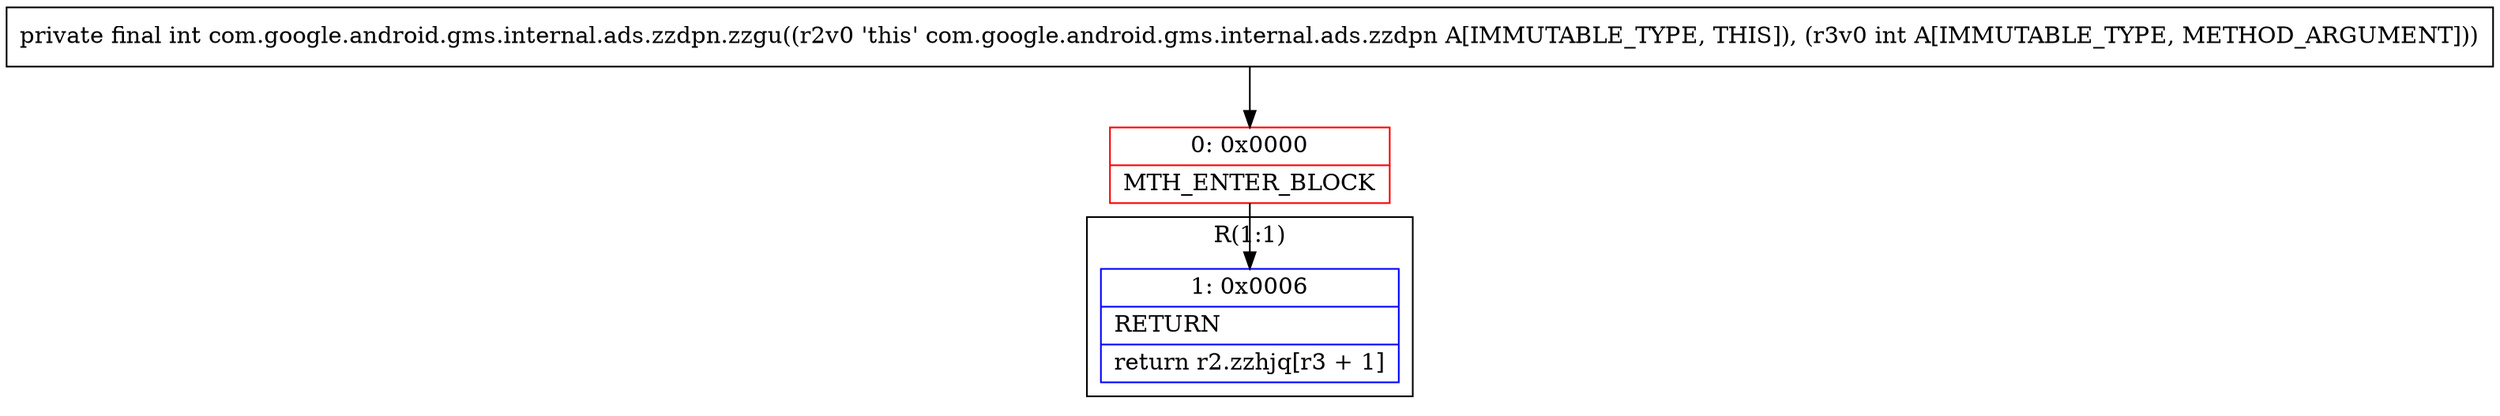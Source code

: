 digraph "CFG forcom.google.android.gms.internal.ads.zzdpn.zzgu(I)I" {
subgraph cluster_Region_1546148752 {
label = "R(1:1)";
node [shape=record,color=blue];
Node_1 [shape=record,label="{1\:\ 0x0006|RETURN\l|return r2.zzhjq[r3 + 1]\l}"];
}
Node_0 [shape=record,color=red,label="{0\:\ 0x0000|MTH_ENTER_BLOCK\l}"];
MethodNode[shape=record,label="{private final int com.google.android.gms.internal.ads.zzdpn.zzgu((r2v0 'this' com.google.android.gms.internal.ads.zzdpn A[IMMUTABLE_TYPE, THIS]), (r3v0 int A[IMMUTABLE_TYPE, METHOD_ARGUMENT])) }"];
MethodNode -> Node_0;
Node_0 -> Node_1;
}

